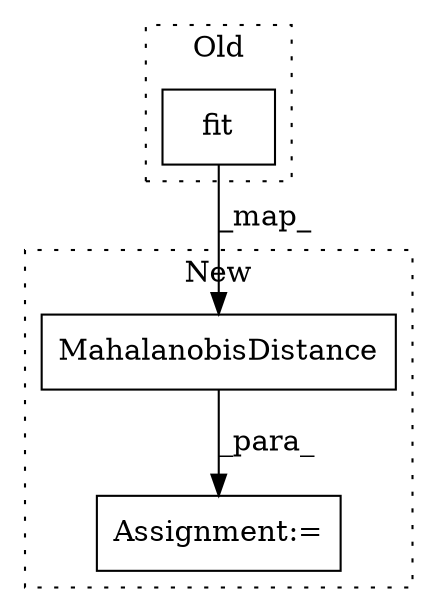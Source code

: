 digraph G {
subgraph cluster0 {
1 [label="fit" a="32" s="41137,41147" l="4,1" shape="box"];
label = "Old";
style="dotted";
}
subgraph cluster1 {
2 [label="MahalanobisDistance" a="32" s="41127,41153" l="20,1" shape="box"];
3 [label="Assignment:=" a="7" s="41126" l="1" shape="box"];
label = "New";
style="dotted";
}
1 -> 2 [label="_map_"];
2 -> 3 [label="_para_"];
}